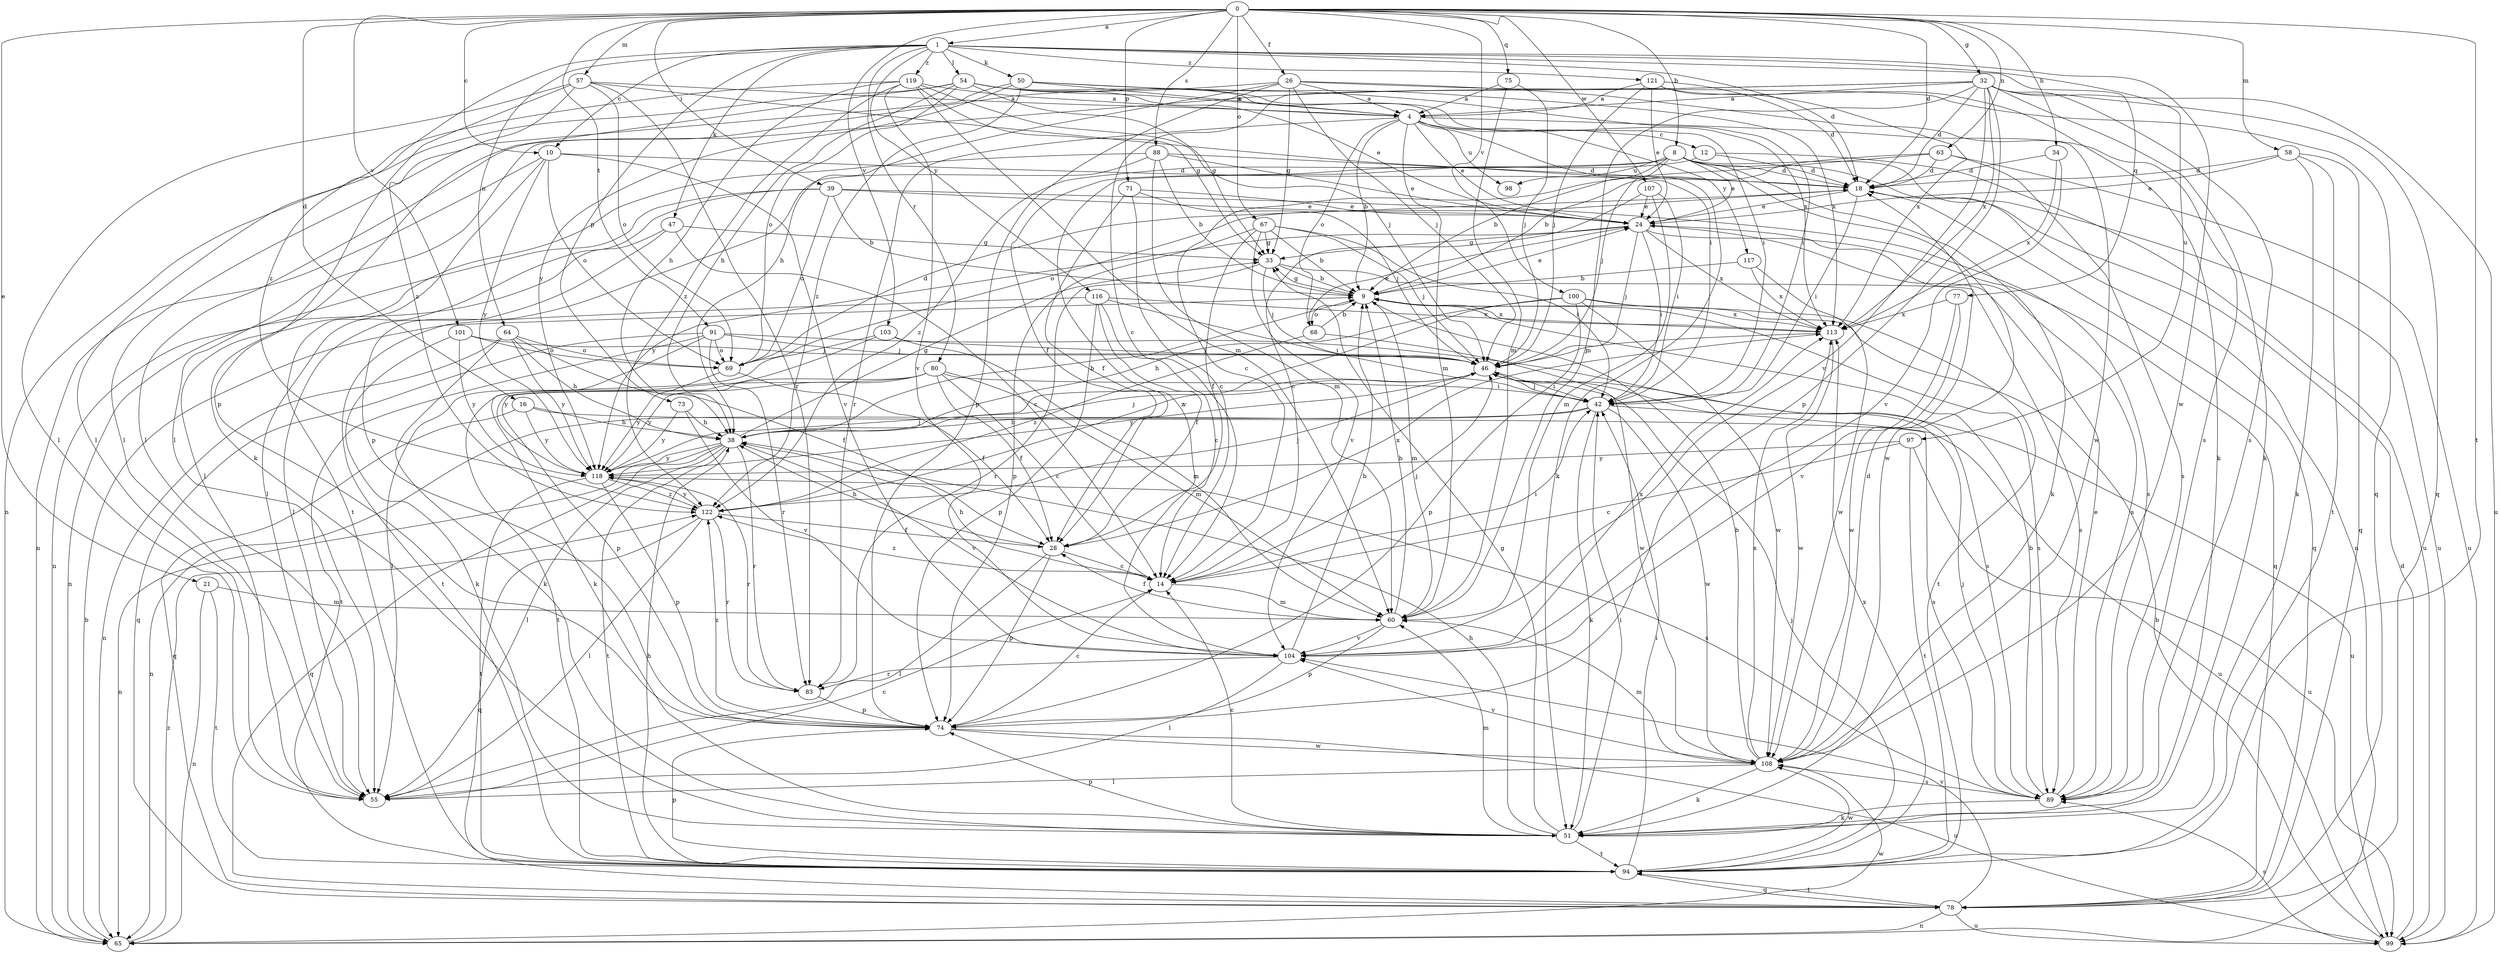 strict digraph  {
0;
1;
4;
8;
9;
10;
12;
14;
16;
18;
21;
24;
26;
28;
32;
33;
34;
38;
39;
42;
46;
47;
50;
51;
54;
55;
57;
58;
60;
63;
64;
65;
67;
68;
69;
71;
73;
74;
75;
77;
78;
80;
83;
88;
89;
91;
94;
97;
98;
99;
100;
101;
103;
104;
107;
108;
113;
116;
117;
118;
119;
121;
122;
0 -> 1  [label=a];
0 -> 8  [label=b];
0 -> 10  [label=c];
0 -> 16  [label=d];
0 -> 18  [label=d];
0 -> 21  [label=e];
0 -> 26  [label=f];
0 -> 32  [label=g];
0 -> 34  [label=h];
0 -> 39  [label=i];
0 -> 57  [label=m];
0 -> 58  [label=m];
0 -> 63  [label=n];
0 -> 67  [label=o];
0 -> 71  [label=p];
0 -> 75  [label=q];
0 -> 88  [label=s];
0 -> 91  [label=t];
0 -> 94  [label=t];
0 -> 100  [label=v];
0 -> 101  [label=v];
0 -> 103  [label=v];
0 -> 107  [label=w];
1 -> 10  [label=c];
1 -> 18  [label=d];
1 -> 47  [label=k];
1 -> 50  [label=k];
1 -> 54  [label=l];
1 -> 64  [label=n];
1 -> 73  [label=p];
1 -> 77  [label=q];
1 -> 80  [label=r];
1 -> 97  [label=u];
1 -> 108  [label=w];
1 -> 116  [label=y];
1 -> 119  [label=z];
1 -> 121  [label=z];
1 -> 122  [label=z];
4 -> 9  [label=b];
4 -> 12  [label=c];
4 -> 24  [label=e];
4 -> 51  [label=k];
4 -> 60  [label=m];
4 -> 68  [label=o];
4 -> 83  [label=r];
4 -> 98  [label=u];
4 -> 108  [label=w];
4 -> 117  [label=y];
8 -> 9  [label=b];
8 -> 18  [label=d];
8 -> 24  [label=e];
8 -> 28  [label=f];
8 -> 46  [label=j];
8 -> 51  [label=k];
8 -> 65  [label=n];
8 -> 98  [label=u];
8 -> 99  [label=u];
8 -> 108  [label=w];
8 -> 122  [label=z];
9 -> 24  [label=e];
9 -> 33  [label=g];
9 -> 60  [label=m];
9 -> 68  [label=o];
9 -> 89  [label=s];
9 -> 113  [label=x];
10 -> 18  [label=d];
10 -> 65  [label=n];
10 -> 69  [label=o];
10 -> 94  [label=t];
10 -> 104  [label=v];
10 -> 118  [label=y];
12 -> 18  [label=d];
12 -> 99  [label=u];
12 -> 104  [label=v];
14 -> 38  [label=h];
14 -> 42  [label=i];
14 -> 46  [label=j];
14 -> 60  [label=m];
14 -> 122  [label=z];
16 -> 38  [label=h];
16 -> 78  [label=q];
16 -> 89  [label=s];
16 -> 118  [label=y];
18 -> 24  [label=e];
18 -> 42  [label=i];
18 -> 69  [label=o];
18 -> 78  [label=q];
21 -> 60  [label=m];
21 -> 65  [label=n];
21 -> 94  [label=t];
24 -> 33  [label=g];
24 -> 42  [label=i];
24 -> 46  [label=j];
24 -> 78  [label=q];
24 -> 89  [label=s];
24 -> 113  [label=x];
24 -> 118  [label=y];
26 -> 4  [label=a];
26 -> 33  [label=g];
26 -> 38  [label=h];
26 -> 46  [label=j];
26 -> 55  [label=l];
26 -> 74  [label=p];
26 -> 78  [label=q];
26 -> 89  [label=s];
28 -> 14  [label=c];
28 -> 38  [label=h];
28 -> 55  [label=l];
28 -> 74  [label=p];
28 -> 113  [label=x];
32 -> 4  [label=a];
32 -> 14  [label=c];
32 -> 18  [label=d];
32 -> 51  [label=k];
32 -> 55  [label=l];
32 -> 60  [label=m];
32 -> 74  [label=p];
32 -> 78  [label=q];
32 -> 89  [label=s];
32 -> 99  [label=u];
32 -> 104  [label=v];
32 -> 113  [label=x];
33 -> 9  [label=b];
33 -> 46  [label=j];
33 -> 83  [label=r];
33 -> 89  [label=s];
34 -> 18  [label=d];
34 -> 104  [label=v];
34 -> 113  [label=x];
38 -> 9  [label=b];
38 -> 33  [label=g];
38 -> 46  [label=j];
38 -> 55  [label=l];
38 -> 65  [label=n];
38 -> 78  [label=q];
38 -> 83  [label=r];
38 -> 94  [label=t];
38 -> 104  [label=v];
38 -> 118  [label=y];
39 -> 9  [label=b];
39 -> 24  [label=e];
39 -> 55  [label=l];
39 -> 65  [label=n];
39 -> 69  [label=o];
39 -> 89  [label=s];
42 -> 38  [label=h];
42 -> 46  [label=j];
42 -> 51  [label=k];
42 -> 65  [label=n];
42 -> 99  [label=u];
42 -> 108  [label=w];
46 -> 42  [label=i];
46 -> 99  [label=u];
46 -> 118  [label=y];
47 -> 14  [label=c];
47 -> 33  [label=g];
47 -> 55  [label=l];
47 -> 65  [label=n];
50 -> 4  [label=a];
50 -> 42  [label=i];
50 -> 55  [label=l];
50 -> 113  [label=x];
50 -> 118  [label=y];
50 -> 122  [label=z];
51 -> 14  [label=c];
51 -> 33  [label=g];
51 -> 38  [label=h];
51 -> 42  [label=i];
51 -> 60  [label=m];
51 -> 74  [label=p];
51 -> 94  [label=t];
54 -> 4  [label=a];
54 -> 24  [label=e];
54 -> 33  [label=g];
54 -> 38  [label=h];
54 -> 42  [label=i];
54 -> 51  [label=k];
54 -> 65  [label=n];
54 -> 69  [label=o];
54 -> 113  [label=x];
55 -> 14  [label=c];
57 -> 4  [label=a];
57 -> 42  [label=i];
57 -> 55  [label=l];
57 -> 69  [label=o];
57 -> 74  [label=p];
57 -> 83  [label=r];
57 -> 122  [label=z];
58 -> 18  [label=d];
58 -> 24  [label=e];
58 -> 51  [label=k];
58 -> 78  [label=q];
58 -> 94  [label=t];
60 -> 9  [label=b];
60 -> 28  [label=f];
60 -> 74  [label=p];
60 -> 104  [label=v];
63 -> 9  [label=b];
63 -> 14  [label=c];
63 -> 18  [label=d];
63 -> 89  [label=s];
63 -> 99  [label=u];
64 -> 28  [label=f];
64 -> 38  [label=h];
64 -> 51  [label=k];
64 -> 65  [label=n];
64 -> 69  [label=o];
64 -> 118  [label=y];
65 -> 9  [label=b];
65 -> 108  [label=w];
65 -> 122  [label=z];
67 -> 9  [label=b];
67 -> 28  [label=f];
67 -> 33  [label=g];
67 -> 42  [label=i];
67 -> 46  [label=j];
67 -> 74  [label=p];
67 -> 104  [label=v];
68 -> 9  [label=b];
68 -> 24  [label=e];
68 -> 108  [label=w];
68 -> 122  [label=z];
69 -> 18  [label=d];
69 -> 28  [label=f];
69 -> 118  [label=y];
71 -> 14  [label=c];
71 -> 24  [label=e];
71 -> 28  [label=f];
71 -> 46  [label=j];
73 -> 38  [label=h];
73 -> 104  [label=v];
73 -> 118  [label=y];
74 -> 14  [label=c];
74 -> 99  [label=u];
74 -> 108  [label=w];
74 -> 122  [label=z];
75 -> 4  [label=a];
75 -> 46  [label=j];
75 -> 60  [label=m];
77 -> 104  [label=v];
77 -> 108  [label=w];
77 -> 113  [label=x];
78 -> 65  [label=n];
78 -> 94  [label=t];
78 -> 99  [label=u];
78 -> 104  [label=v];
80 -> 14  [label=c];
80 -> 28  [label=f];
80 -> 42  [label=i];
80 -> 60  [label=m];
80 -> 74  [label=p];
80 -> 94  [label=t];
80 -> 118  [label=y];
83 -> 74  [label=p];
88 -> 9  [label=b];
88 -> 18  [label=d];
88 -> 24  [label=e];
88 -> 55  [label=l];
88 -> 60  [label=m];
88 -> 74  [label=p];
89 -> 9  [label=b];
89 -> 24  [label=e];
89 -> 46  [label=j];
89 -> 51  [label=k];
91 -> 46  [label=j];
91 -> 51  [label=k];
91 -> 69  [label=o];
91 -> 78  [label=q];
91 -> 83  [label=r];
91 -> 89  [label=s];
91 -> 94  [label=t];
94 -> 38  [label=h];
94 -> 42  [label=i];
94 -> 46  [label=j];
94 -> 74  [label=p];
94 -> 78  [label=q];
94 -> 108  [label=w];
94 -> 113  [label=x];
97 -> 14  [label=c];
97 -> 94  [label=t];
97 -> 99  [label=u];
97 -> 118  [label=y];
99 -> 9  [label=b];
99 -> 18  [label=d];
99 -> 89  [label=s];
100 -> 38  [label=h];
100 -> 74  [label=p];
100 -> 94  [label=t];
100 -> 108  [label=w];
100 -> 113  [label=x];
100 -> 122  [label=z];
101 -> 46  [label=j];
101 -> 51  [label=k];
101 -> 69  [label=o];
101 -> 118  [label=y];
103 -> 46  [label=j];
103 -> 55  [label=l];
103 -> 60  [label=m];
103 -> 118  [label=y];
104 -> 9  [label=b];
104 -> 55  [label=l];
104 -> 83  [label=r];
104 -> 113  [label=x];
107 -> 14  [label=c];
107 -> 24  [label=e];
107 -> 42  [label=i];
107 -> 60  [label=m];
108 -> 9  [label=b];
108 -> 18  [label=d];
108 -> 51  [label=k];
108 -> 55  [label=l];
108 -> 60  [label=m];
108 -> 89  [label=s];
108 -> 104  [label=v];
108 -> 113  [label=x];
113 -> 46  [label=j];
113 -> 108  [label=w];
116 -> 14  [label=c];
116 -> 28  [label=f];
116 -> 42  [label=i];
116 -> 74  [label=p];
116 -> 94  [label=t];
116 -> 113  [label=x];
117 -> 9  [label=b];
117 -> 108  [label=w];
117 -> 113  [label=x];
118 -> 46  [label=j];
118 -> 74  [label=p];
118 -> 83  [label=r];
118 -> 89  [label=s];
118 -> 94  [label=t];
118 -> 122  [label=z];
119 -> 4  [label=a];
119 -> 33  [label=g];
119 -> 38  [label=h];
119 -> 46  [label=j];
119 -> 55  [label=l];
119 -> 60  [label=m];
119 -> 104  [label=v];
119 -> 122  [label=z];
121 -> 4  [label=a];
121 -> 18  [label=d];
121 -> 24  [label=e];
121 -> 46  [label=j];
121 -> 51  [label=k];
121 -> 113  [label=x];
122 -> 28  [label=f];
122 -> 46  [label=j];
122 -> 55  [label=l];
122 -> 78  [label=q];
122 -> 83  [label=r];
122 -> 118  [label=y];
}
